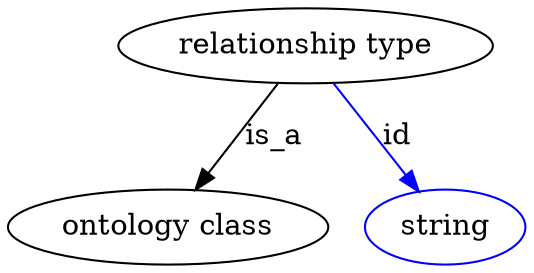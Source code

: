digraph {
	graph [bb="0,0,248.04,123"];
	node [label="\N"];
	"relationship type"	[height=0.5,
		label="relationship type",
		pos="142.69,105",
		width=2.4914];
	"ontology class"	[height=0.5,
		pos="76.693,18",
		width=2.1304];
	"relationship type" -> "ontology class"	[label=is_a,
		lp="127.69,61.5",
		pos="e,89.804,35.885 129.34,86.799 119.79,74.506 106.8,57.774 96.111,44.007"];
	id	[color=blue,
		height=0.5,
		label=string,
		pos="209.69,18",
		width=1.0652];
	"relationship type" -> id	[color=blue,
		label=id,
		lp="186.69,61.5",
		pos="e,197.06,35.025 156.25,86.799 166.13,74.265 179.65,57.116 190.62,43.201",
		style=solid];
}
